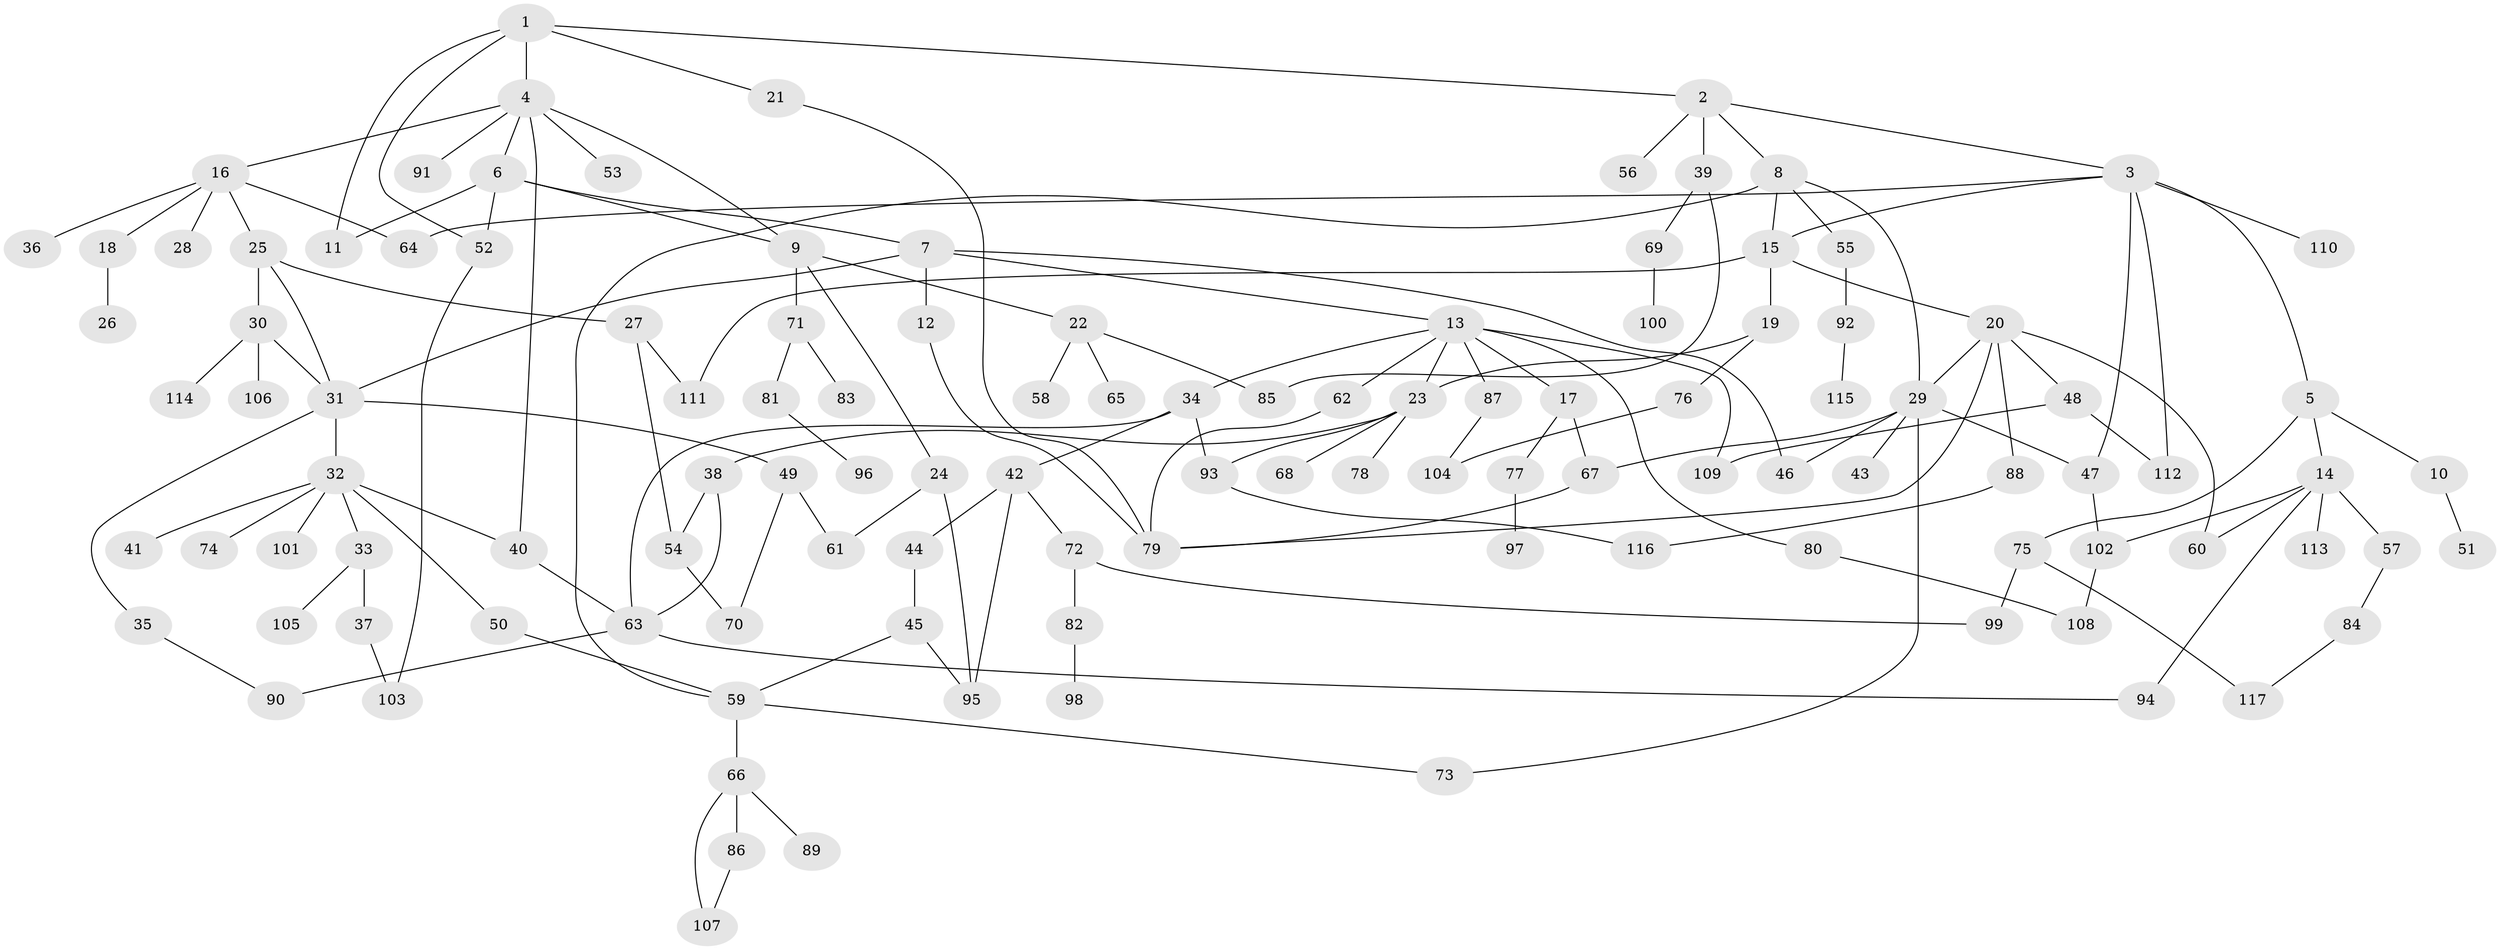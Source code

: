 // coarse degree distribution, {5: 0.06521739130434782, 7: 0.043478260869565216, 4: 0.06521739130434782, 1: 0.391304347826087, 2: 0.2826086956521739, 3: 0.043478260869565216, 8: 0.08695652173913043, 11: 0.021739130434782608}
// Generated by graph-tools (version 1.1) at 2025/45/03/04/25 21:45:19]
// undirected, 117 vertices, 159 edges
graph export_dot {
graph [start="1"]
  node [color=gray90,style=filled];
  1;
  2;
  3;
  4;
  5;
  6;
  7;
  8;
  9;
  10;
  11;
  12;
  13;
  14;
  15;
  16;
  17;
  18;
  19;
  20;
  21;
  22;
  23;
  24;
  25;
  26;
  27;
  28;
  29;
  30;
  31;
  32;
  33;
  34;
  35;
  36;
  37;
  38;
  39;
  40;
  41;
  42;
  43;
  44;
  45;
  46;
  47;
  48;
  49;
  50;
  51;
  52;
  53;
  54;
  55;
  56;
  57;
  58;
  59;
  60;
  61;
  62;
  63;
  64;
  65;
  66;
  67;
  68;
  69;
  70;
  71;
  72;
  73;
  74;
  75;
  76;
  77;
  78;
  79;
  80;
  81;
  82;
  83;
  84;
  85;
  86;
  87;
  88;
  89;
  90;
  91;
  92;
  93;
  94;
  95;
  96;
  97;
  98;
  99;
  100;
  101;
  102;
  103;
  104;
  105;
  106;
  107;
  108;
  109;
  110;
  111;
  112;
  113;
  114;
  115;
  116;
  117;
  1 -- 2;
  1 -- 4;
  1 -- 11;
  1 -- 21;
  1 -- 52;
  2 -- 3;
  2 -- 8;
  2 -- 39;
  2 -- 56;
  3 -- 5;
  3 -- 64;
  3 -- 110;
  3 -- 112;
  3 -- 47;
  3 -- 15;
  4 -- 6;
  4 -- 16;
  4 -- 40;
  4 -- 53;
  4 -- 91;
  4 -- 9;
  5 -- 10;
  5 -- 14;
  5 -- 75;
  6 -- 7;
  6 -- 9;
  6 -- 52;
  6 -- 11;
  7 -- 12;
  7 -- 13;
  7 -- 46;
  7 -- 31;
  8 -- 15;
  8 -- 55;
  8 -- 29;
  8 -- 59;
  9 -- 22;
  9 -- 24;
  9 -- 71;
  10 -- 51;
  12 -- 79;
  13 -- 17;
  13 -- 34;
  13 -- 62;
  13 -- 80;
  13 -- 87;
  13 -- 23;
  13 -- 109;
  14 -- 57;
  14 -- 60;
  14 -- 94;
  14 -- 113;
  14 -- 102;
  15 -- 19;
  15 -- 20;
  15 -- 111;
  16 -- 18;
  16 -- 25;
  16 -- 28;
  16 -- 36;
  16 -- 64;
  17 -- 77;
  17 -- 67;
  18 -- 26;
  19 -- 23;
  19 -- 76;
  20 -- 29;
  20 -- 48;
  20 -- 88;
  20 -- 60;
  20 -- 79;
  21 -- 79;
  22 -- 58;
  22 -- 65;
  22 -- 85;
  23 -- 38;
  23 -- 68;
  23 -- 78;
  23 -- 93;
  24 -- 95;
  24 -- 61;
  25 -- 27;
  25 -- 30;
  25 -- 31;
  27 -- 111;
  27 -- 54;
  29 -- 43;
  29 -- 47;
  29 -- 67;
  29 -- 46;
  29 -- 73;
  30 -- 31;
  30 -- 106;
  30 -- 114;
  31 -- 32;
  31 -- 35;
  31 -- 49;
  32 -- 33;
  32 -- 41;
  32 -- 50;
  32 -- 74;
  32 -- 101;
  32 -- 40;
  33 -- 37;
  33 -- 105;
  34 -- 42;
  34 -- 93;
  34 -- 63;
  35 -- 90;
  37 -- 103;
  38 -- 54;
  38 -- 63;
  39 -- 69;
  39 -- 85;
  40 -- 63;
  42 -- 44;
  42 -- 72;
  42 -- 95;
  44 -- 45;
  45 -- 59;
  45 -- 95;
  47 -- 102;
  48 -- 109;
  48 -- 112;
  49 -- 61;
  49 -- 70;
  50 -- 59;
  52 -- 103;
  54 -- 70;
  55 -- 92;
  57 -- 84;
  59 -- 66;
  59 -- 73;
  62 -- 79;
  63 -- 90;
  63 -- 94;
  66 -- 86;
  66 -- 89;
  66 -- 107;
  67 -- 79;
  69 -- 100;
  71 -- 81;
  71 -- 83;
  72 -- 82;
  72 -- 99;
  75 -- 117;
  75 -- 99;
  76 -- 104;
  77 -- 97;
  80 -- 108;
  81 -- 96;
  82 -- 98;
  84 -- 117;
  86 -- 107;
  87 -- 104;
  88 -- 116;
  92 -- 115;
  93 -- 116;
  102 -- 108;
}
